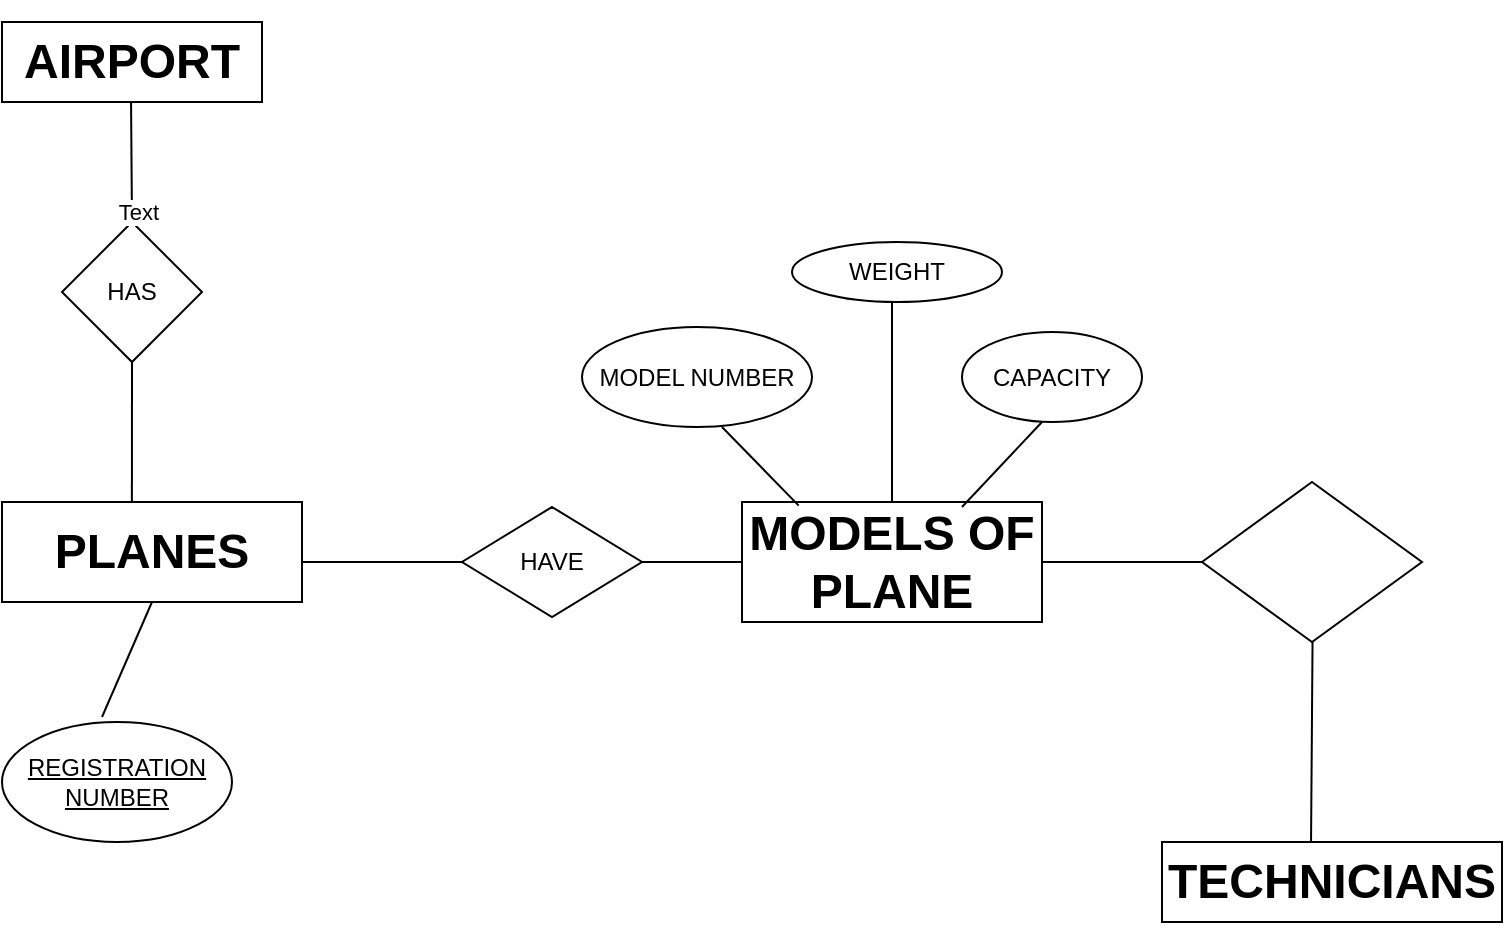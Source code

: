 <mxfile version="24.7.7">
  <diagram id="R2lEEEUBdFMjLlhIrx00" name="Page-1">
    <mxGraphModel dx="1000" dy="530" grid="1" gridSize="10" guides="1" tooltips="1" connect="1" arrows="1" fold="1" page="1" pageScale="1" pageWidth="850" pageHeight="1100" math="0" shadow="0" extFonts="Permanent Marker^https://fonts.googleapis.com/css?family=Permanent+Marker">
      <root>
        <mxCell id="0" />
        <mxCell id="1" parent="0" />
        <mxCell id="uYZ1YZ5I2jvmvw9CPxEH-1" value="&lt;h1&gt;AIRPORT&lt;/h1&gt;" style="rounded=0;whiteSpace=wrap;html=1;" vertex="1" parent="1">
          <mxGeometry x="50" y="40" width="130" height="40" as="geometry" />
        </mxCell>
        <mxCell id="uYZ1YZ5I2jvmvw9CPxEH-2" value="&lt;h1&gt;PLANES&lt;/h1&gt;" style="rounded=0;whiteSpace=wrap;html=1;" vertex="1" parent="1">
          <mxGeometry x="50" y="280" width="150" height="50" as="geometry" />
        </mxCell>
        <mxCell id="uYZ1YZ5I2jvmvw9CPxEH-5" value="&lt;h1&gt;MODELS OF PLANE&lt;/h1&gt;" style="rounded=0;whiteSpace=wrap;html=1;" vertex="1" parent="1">
          <mxGeometry x="420" y="280" width="150" height="60" as="geometry" />
        </mxCell>
        <mxCell id="uYZ1YZ5I2jvmvw9CPxEH-6" value="&lt;h1&gt;TECHNICIANS&lt;/h1&gt;" style="rounded=0;whiteSpace=wrap;html=1;" vertex="1" parent="1">
          <mxGeometry x="630" y="450" width="170" height="40" as="geometry" />
        </mxCell>
        <mxCell id="uYZ1YZ5I2jvmvw9CPxEH-7" value="HAS" style="rhombus;whiteSpace=wrap;html=1;" vertex="1" parent="1">
          <mxGeometry x="80" y="140" width="70" height="70" as="geometry" />
        </mxCell>
        <mxCell id="uYZ1YZ5I2jvmvw9CPxEH-8" value="" style="endArrow=none;html=1;rounded=0;" edge="1" parent="1">
          <mxGeometry width="50" height="50" relative="1" as="geometry">
            <mxPoint x="115" y="140" as="sourcePoint" />
            <mxPoint x="114.52" y="80" as="targetPoint" />
            <Array as="points">
              <mxPoint x="114.52" y="140" />
            </Array>
          </mxGeometry>
        </mxCell>
        <mxCell id="uYZ1YZ5I2jvmvw9CPxEH-11" value="Text" style="edgeLabel;html=1;align=center;verticalAlign=middle;resizable=0;points=[];" vertex="1" connectable="0" parent="uYZ1YZ5I2jvmvw9CPxEH-8">
          <mxGeometry x="-0.814" y="-3" relative="1" as="geometry">
            <mxPoint as="offset" />
          </mxGeometry>
        </mxCell>
        <mxCell id="uYZ1YZ5I2jvmvw9CPxEH-10" value="" style="endArrow=none;html=1;rounded=0;entryX=0.5;entryY=1;entryDx=0;entryDy=0;exitX=0.433;exitY=0;exitDx=0;exitDy=0;exitPerimeter=0;" edge="1" parent="1" source="uYZ1YZ5I2jvmvw9CPxEH-2" target="uYZ1YZ5I2jvmvw9CPxEH-7">
          <mxGeometry width="50" height="50" relative="1" as="geometry">
            <mxPoint x="119" y="306" as="sourcePoint" />
            <mxPoint x="120" y="240" as="targetPoint" />
          </mxGeometry>
        </mxCell>
        <mxCell id="uYZ1YZ5I2jvmvw9CPxEH-12" value="HAVE" style="rhombus;whiteSpace=wrap;html=1;" vertex="1" parent="1">
          <mxGeometry x="280" y="282.5" width="90" height="55" as="geometry" />
        </mxCell>
        <mxCell id="uYZ1YZ5I2jvmvw9CPxEH-16" value="" style="endArrow=none;html=1;rounded=0;" edge="1" parent="1" target="uYZ1YZ5I2jvmvw9CPxEH-12">
          <mxGeometry width="50" height="50" relative="1" as="geometry">
            <mxPoint x="200" y="310" as="sourcePoint" />
            <mxPoint x="250" y="260" as="targetPoint" />
          </mxGeometry>
        </mxCell>
        <mxCell id="uYZ1YZ5I2jvmvw9CPxEH-17" value="" style="endArrow=none;html=1;rounded=0;entryX=0;entryY=0.5;entryDx=0;entryDy=0;" edge="1" parent="1" target="uYZ1YZ5I2jvmvw9CPxEH-5">
          <mxGeometry width="50" height="50" relative="1" as="geometry">
            <mxPoint x="370" y="310" as="sourcePoint" />
            <mxPoint x="420" y="260" as="targetPoint" />
          </mxGeometry>
        </mxCell>
        <mxCell id="uYZ1YZ5I2jvmvw9CPxEH-19" value="" style="endArrow=none;html=1;rounded=0;" edge="1" parent="1">
          <mxGeometry width="50" height="50" relative="1" as="geometry">
            <mxPoint x="570" y="310" as="sourcePoint" />
            <mxPoint x="650" y="310" as="targetPoint" />
          </mxGeometry>
        </mxCell>
        <mxCell id="uYZ1YZ5I2jvmvw9CPxEH-20" value="" style="endArrow=none;html=1;rounded=0;exitX=0.417;exitY=0.041;exitDx=0;exitDy=0;exitPerimeter=0;" edge="1" parent="1">
          <mxGeometry width="50" height="50" relative="1" as="geometry">
            <mxPoint x="704.52" y="450.0" as="sourcePoint" />
            <mxPoint x="705.29" y="347.54" as="targetPoint" />
          </mxGeometry>
        </mxCell>
        <mxCell id="uYZ1YZ5I2jvmvw9CPxEH-21" value="" style="rhombus;whiteSpace=wrap;html=1;" vertex="1" parent="1">
          <mxGeometry x="650" y="270" width="110" height="80" as="geometry" />
        </mxCell>
        <mxCell id="uYZ1YZ5I2jvmvw9CPxEH-22" value="&lt;u&gt;REGISTRATION NUMBER&lt;/u&gt;" style="ellipse;whiteSpace=wrap;html=1;" vertex="1" parent="1">
          <mxGeometry x="50" y="390" width="115" height="60" as="geometry" />
        </mxCell>
        <mxCell id="uYZ1YZ5I2jvmvw9CPxEH-23" value="" style="endArrow=none;html=1;rounded=0;entryX=0.5;entryY=1;entryDx=0;entryDy=0;" edge="1" parent="1" target="uYZ1YZ5I2jvmvw9CPxEH-2">
          <mxGeometry width="50" height="50" relative="1" as="geometry">
            <mxPoint x="100" y="387.5" as="sourcePoint" />
            <mxPoint x="150" y="337.5" as="targetPoint" />
          </mxGeometry>
        </mxCell>
        <mxCell id="uYZ1YZ5I2jvmvw9CPxEH-24" value="MODEL NUMBER" style="ellipse;whiteSpace=wrap;html=1;" vertex="1" parent="1">
          <mxGeometry x="340" y="192.5" width="115" height="50" as="geometry" />
        </mxCell>
        <mxCell id="uYZ1YZ5I2jvmvw9CPxEH-25" value="WEIGHT" style="ellipse;whiteSpace=wrap;html=1;" vertex="1" parent="1">
          <mxGeometry x="445" y="150" width="105" height="30" as="geometry" />
        </mxCell>
        <mxCell id="uYZ1YZ5I2jvmvw9CPxEH-26" value="CAPACITY" style="ellipse;whiteSpace=wrap;html=1;" vertex="1" parent="1">
          <mxGeometry x="530" y="195" width="90" height="45" as="geometry" />
        </mxCell>
        <mxCell id="uYZ1YZ5I2jvmvw9CPxEH-27" value="" style="endArrow=none;html=1;rounded=0;" edge="1" parent="1" source="uYZ1YZ5I2jvmvw9CPxEH-5">
          <mxGeometry width="50" height="50" relative="1" as="geometry">
            <mxPoint x="445" y="230" as="sourcePoint" />
            <mxPoint x="495" y="180" as="targetPoint" />
          </mxGeometry>
        </mxCell>
        <mxCell id="uYZ1YZ5I2jvmvw9CPxEH-28" value="" style="endArrow=none;html=1;rounded=0;exitX=0.189;exitY=0.03;exitDx=0;exitDy=0;exitPerimeter=0;" edge="1" parent="1" source="uYZ1YZ5I2jvmvw9CPxEH-5">
          <mxGeometry width="50" height="50" relative="1" as="geometry">
            <mxPoint x="360" y="292.5" as="sourcePoint" />
            <mxPoint x="410" y="242.5" as="targetPoint" />
          </mxGeometry>
        </mxCell>
        <mxCell id="uYZ1YZ5I2jvmvw9CPxEH-29" value="" style="endArrow=none;html=1;rounded=0;" edge="1" parent="1">
          <mxGeometry width="50" height="50" relative="1" as="geometry">
            <mxPoint x="530" y="282.5" as="sourcePoint" />
            <mxPoint x="570" y="240" as="targetPoint" />
          </mxGeometry>
        </mxCell>
      </root>
    </mxGraphModel>
  </diagram>
</mxfile>
